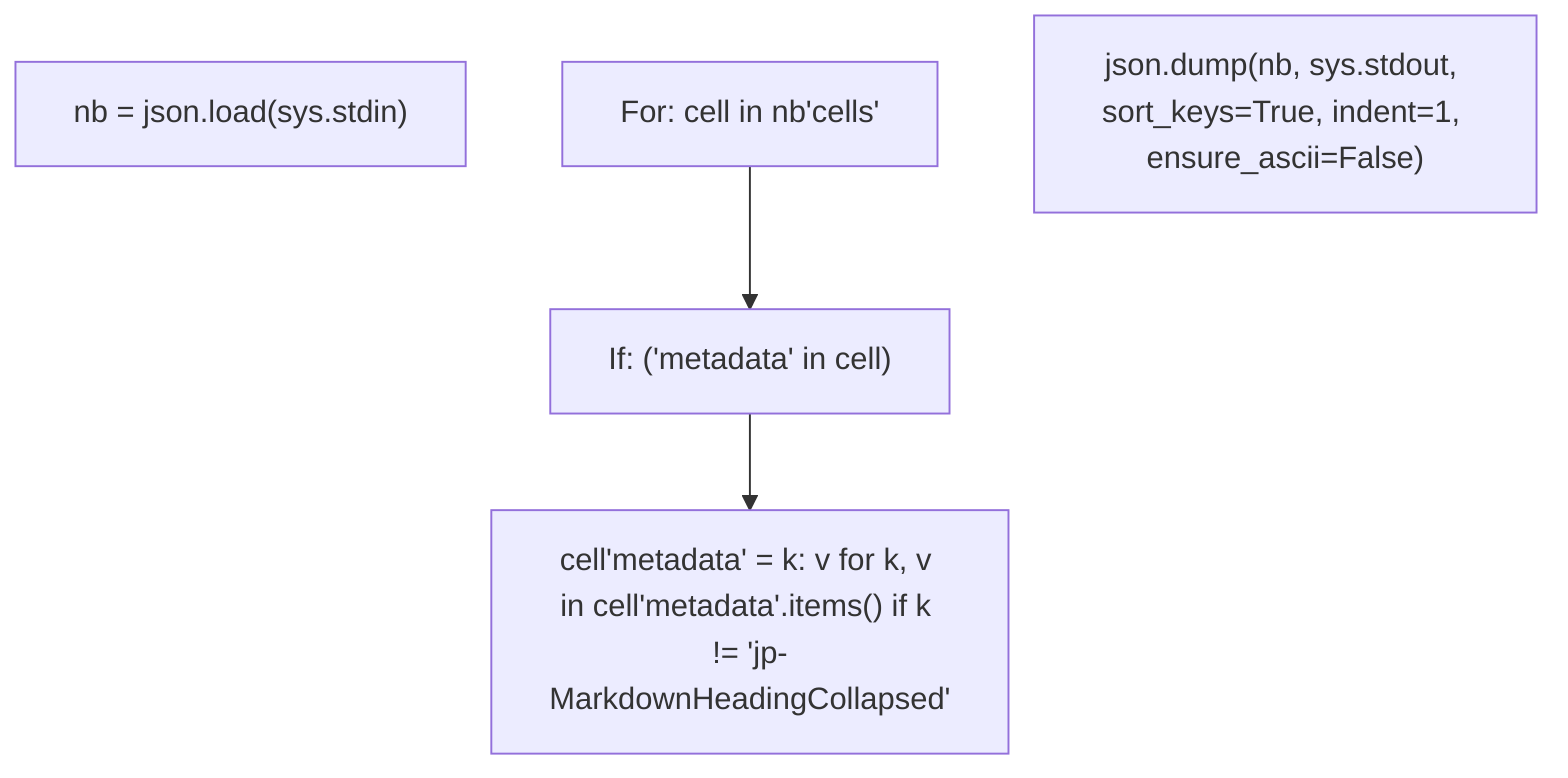 graph TD
N0["nb = json.load(sys.stdin)"]
N1["For: cell in nb'cells'"]
N2["If: ('metadata' in cell)"]
N1 --> N2
N3["cell'metadata' = k: v for k, v in cell'metadata'.items() if k != 'jp-MarkdownHeadingCollapsed'"]
N2 --> N3
N4["json.dump(nb, sys.stdout, sort_keys=True, indent=1, ensure_ascii=False)"]